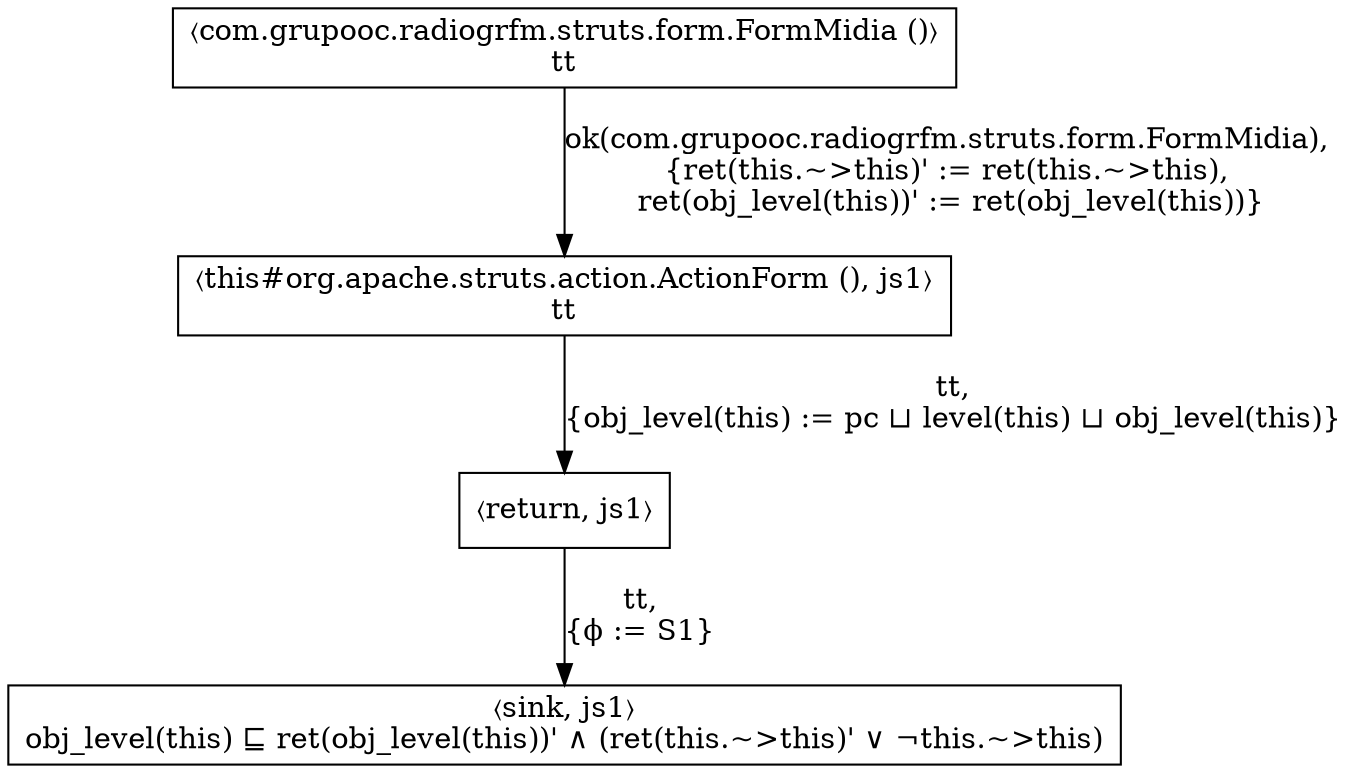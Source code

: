 digraph G {
  node [shape=box, ];
  "pc-1_js1" [label="〈com.grupooc.radiogrfm.struts.form.FormMidia ()〉\n\
tt",
              ];
  "pc0_js1" [label="〈this#org.apache.struts.action.ActionForm (), js1〉\n\
tt",
             ];
  "pc1_js1" [label="〈return, js1〉", ];
  "pc2_js1" [label="〈sink, js1〉\n\
obj_level(this) ⊑ ret(obj_level(this))' ∧ (ret(this.~>this)' ∨ ¬this.~>this)",
             ];
  
  
  "pc-1_js1" -> "pc0_js1" [label="ok(com.grupooc.radiogrfm.struts.form.FormMidia),\n\
{ret(this.~>this)' := ret(this.~>this),\n\
 ret(obj_level(this))' := ret(obj_level(this))}",
                           ];
  "pc0_js1" -> "pc1_js1" [label="tt,\n\
{obj_level(this) := pc ⊔ level(this) ⊔ obj_level(this)}",
                          ];
  "pc1_js1" -> "pc2_js1" [label="tt,\n\
{ϕ := S1}", ];
  
  }